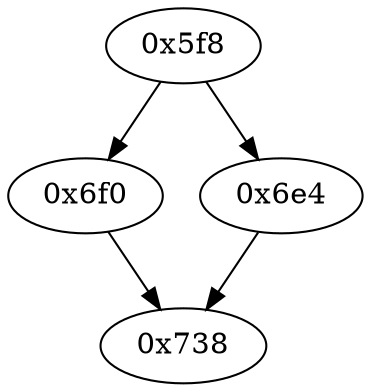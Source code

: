 strict digraph "" {
	graph ["edge"="{}",
		file="/Users/mark/Documents//论文//第二篇论文//2018-08-24交论文后的备份/2019/CFG/basic-algorithms/factorialrec/1528_recovered.dot",
		"graph"="{u'file': u'/Users/mark/Documents//\u8bba\u6587//\u7b2c\u4e8c\u7bc7\u8bba\u6587//2018-08-24\u4ea4\u8bba\u6587\u540e\u7684\u5907\u4efd/\
2019/CFG/basic-algorithms/factorialrec/1528_recovered.dot'}",
		"node"="{u'opcode': u''}"
	];
	"0x738"	 [opcode="[u'mov', u'sub', u'pop']"];
	"0x6f0"	 [opcode="[u'ldr', u'ldrb', u'str', u'ldr', u'b']"];
	"0x6f0" -> "0x738";
	"0x6e4"	 [opcode="[u'mov', u'mov', u'b']"];
	"0x6e4" -> "0x738";
	"0x5f8"	 [opcode="[u'push', u'add', u'sub', u'mov', u'ldr', u'mov', u'ldr', u'ldr', u'add', u'b']"];
	"0x5f8" -> "0x6f0";
	"0x5f8" -> "0x6e4";
}
